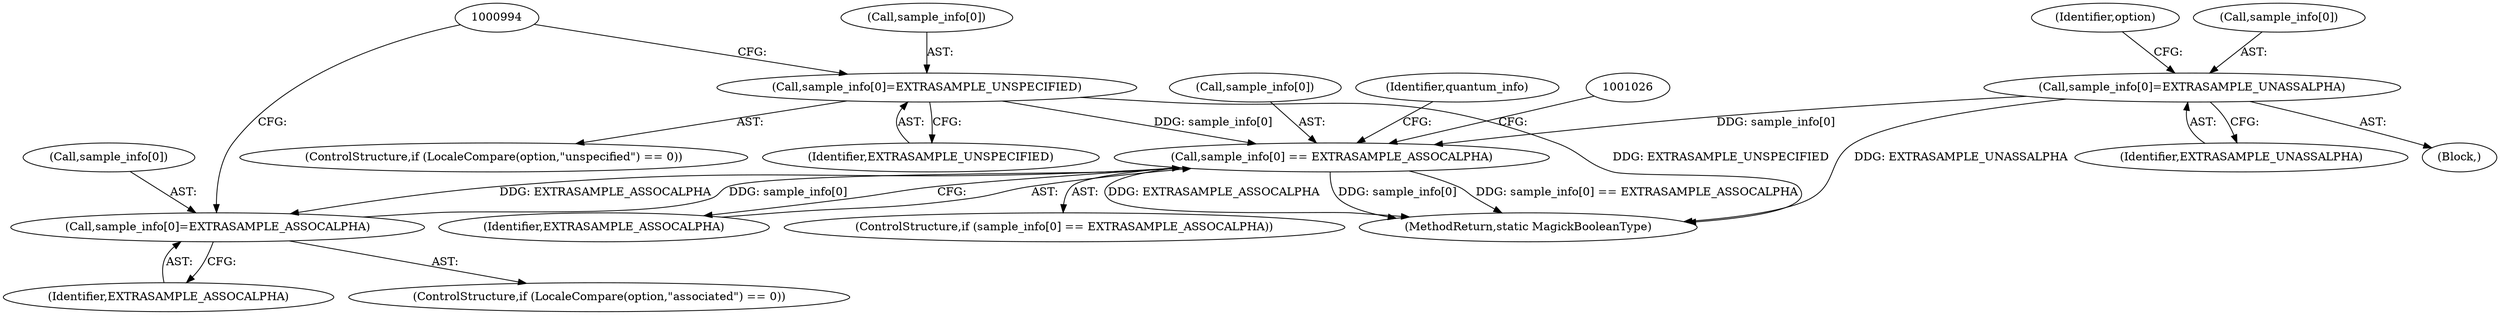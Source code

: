digraph "0_ImageMagick6_3c53413eb544cc567309b4c86485eae43e956112@array" {
"1001017" [label="(Call,sample_info[0] == EXTRASAMPLE_ASSOCALPHA)"];
"1000988" [label="(Call,sample_info[0]=EXTRASAMPLE_UNSPECIFIED)"];
"1000976" [label="(Call,sample_info[0]=EXTRASAMPLE_ASSOCALPHA)"];
"1001017" [label="(Call,sample_info[0] == EXTRASAMPLE_ASSOCALPHA)"];
"1000953" [label="(Call,sample_info[0]=EXTRASAMPLE_UNASSALPHA)"];
"1000992" [label="(Identifier,EXTRASAMPLE_UNSPECIFIED)"];
"1000977" [label="(Call,sample_info[0])"];
"1000954" [label="(Call,sample_info[0])"];
"1001018" [label="(Call,sample_info[0])"];
"1000959" [label="(Identifier,option)"];
"1000989" [label="(Call,sample_info[0])"];
"1000980" [label="(Identifier,EXTRASAMPLE_ASSOCALPHA)"];
"1000946" [label="(Block,)"];
"1000957" [label="(Identifier,EXTRASAMPLE_UNASSALPHA)"];
"1000988" [label="(Call,sample_info[0]=EXTRASAMPLE_UNSPECIFIED)"];
"1001021" [label="(Identifier,EXTRASAMPLE_ASSOCALPHA)"];
"1000953" [label="(Call,sample_info[0]=EXTRASAMPLE_UNASSALPHA)"];
"1000982" [label="(ControlStructure,if (LocaleCompare(option,\"unspecified\") == 0))"];
"1001017" [label="(Call,sample_info[0] == EXTRASAMPLE_ASSOCALPHA)"];
"1001023" [label="(Identifier,quantum_info)"];
"1000970" [label="(ControlStructure,if (LocaleCompare(option,\"associated\") == 0))"];
"1001016" [label="(ControlStructure,if (sample_info[0] == EXTRASAMPLE_ASSOCALPHA))"];
"1000976" [label="(Call,sample_info[0]=EXTRASAMPLE_ASSOCALPHA)"];
"1002948" [label="(MethodReturn,static MagickBooleanType)"];
"1001017" -> "1001016"  [label="AST: "];
"1001017" -> "1001021"  [label="CFG: "];
"1001018" -> "1001017"  [label="AST: "];
"1001021" -> "1001017"  [label="AST: "];
"1001023" -> "1001017"  [label="CFG: "];
"1001026" -> "1001017"  [label="CFG: "];
"1001017" -> "1002948"  [label="DDG: EXTRASAMPLE_ASSOCALPHA"];
"1001017" -> "1002948"  [label="DDG: sample_info[0]"];
"1001017" -> "1002948"  [label="DDG: sample_info[0] == EXTRASAMPLE_ASSOCALPHA"];
"1001017" -> "1000976"  [label="DDG: EXTRASAMPLE_ASSOCALPHA"];
"1000988" -> "1001017"  [label="DDG: sample_info[0]"];
"1000976" -> "1001017"  [label="DDG: sample_info[0]"];
"1000953" -> "1001017"  [label="DDG: sample_info[0]"];
"1000988" -> "1000982"  [label="AST: "];
"1000988" -> "1000992"  [label="CFG: "];
"1000989" -> "1000988"  [label="AST: "];
"1000992" -> "1000988"  [label="AST: "];
"1000994" -> "1000988"  [label="CFG: "];
"1000988" -> "1002948"  [label="DDG: EXTRASAMPLE_UNSPECIFIED"];
"1000976" -> "1000970"  [label="AST: "];
"1000976" -> "1000980"  [label="CFG: "];
"1000977" -> "1000976"  [label="AST: "];
"1000980" -> "1000976"  [label="AST: "];
"1000994" -> "1000976"  [label="CFG: "];
"1000953" -> "1000946"  [label="AST: "];
"1000953" -> "1000957"  [label="CFG: "];
"1000954" -> "1000953"  [label="AST: "];
"1000957" -> "1000953"  [label="AST: "];
"1000959" -> "1000953"  [label="CFG: "];
"1000953" -> "1002948"  [label="DDG: EXTRASAMPLE_UNASSALPHA"];
}
